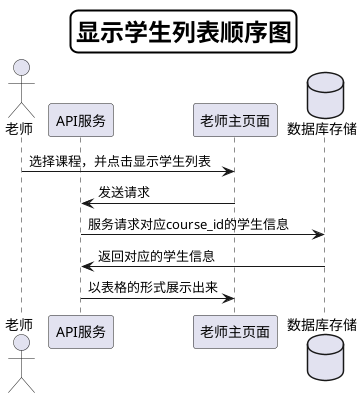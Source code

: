 @startuml
skinparam titleBorderRoundCorner 15
skinparam titleBorderThickness 2
skinparam titleBorderColor #Black
skinparam titleFontSize 24
Title 显示学生列表顺序图

actor 老师
participant  API服务
participant  老师主页面
database 数据库存储
老师-> 老师主页面:选择课程，并点击显示学生列表
老师主页面->API服务:发送请求
API服务->数据库存储:服务请求对应course_id的学生信息
数据库存储->API服务:返回对应的学生信息
API服务->老师主页面:以表格的形式展示出来

@enduml
